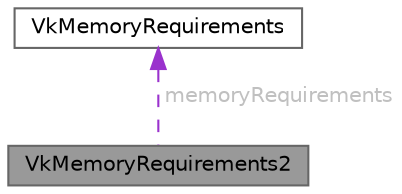 digraph "VkMemoryRequirements2"
{
 // LATEX_PDF_SIZE
  bgcolor="transparent";
  edge [fontname=Helvetica,fontsize=10,labelfontname=Helvetica,labelfontsize=10];
  node [fontname=Helvetica,fontsize=10,shape=box,height=0.2,width=0.4];
  Node1 [id="Node000001",label="VkMemoryRequirements2",height=0.2,width=0.4,color="gray40", fillcolor="grey60", style="filled", fontcolor="black",tooltip=" "];
  Node2 -> Node1 [id="edge1_Node000001_Node000002",dir="back",color="darkorchid3",style="dashed",tooltip=" ",label=" memoryRequirements",fontcolor="grey" ];
  Node2 [id="Node000002",label="VkMemoryRequirements",height=0.2,width=0.4,color="gray40", fillcolor="white", style="filled",URL="$structVkMemoryRequirements.html",tooltip=" "];
}
